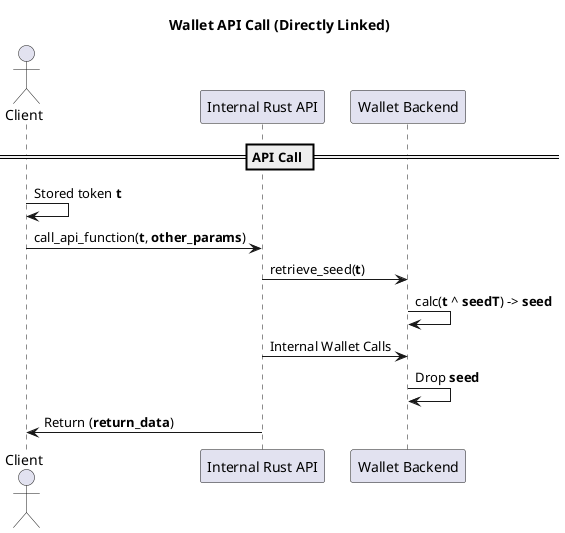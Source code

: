 @startuml
actor "Client" as client
participant "Internal Rust API" as rustapi
participant "Wallet Backend" as backend

title Wallet API Call (Directly Linked)

== API Call ==
client -> client: Stored token **t**
client -> rustapi: call_api_function(**t**, **other_params**)
rustapi -> backend: retrieve_seed(**t**)
backend -> backend: calc(**t** ^ **seedT**) -> **seed**
rustapi -> backend: Internal Wallet Calls
backend -> backend: Drop **seed**
rustapi -> client: Return (**return_data**)
@enduml